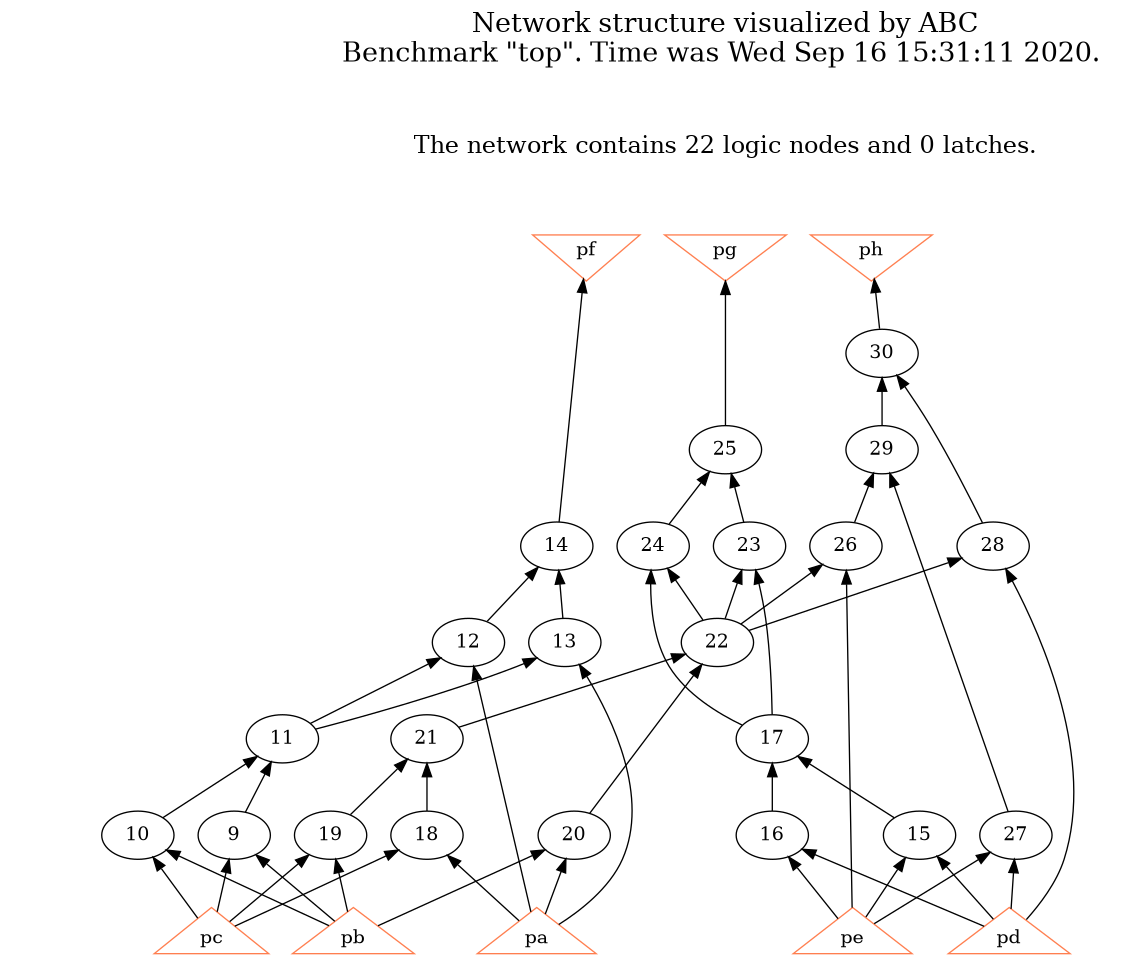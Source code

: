 # Network structure generated by ABC

digraph network {
size = "7.5,10";
center = true;
edge [dir = back];

{
  node [shape = plaintext];
  edge [style = invis];
  LevelTitle1 [label=""];
  LevelTitle2 [label=""];
  Level7 [label = ""];
  Level6 [label = ""];
  Level5 [label = ""];
  Level4 [label = ""];
  Level3 [label = ""];
  Level2 [label = ""];
  Level1 [label = ""];
  Level0 [label = ""];
  LevelTitle1 ->  LevelTitle2 ->  Level7 ->  Level6 ->  Level5 ->  Level4 ->  Level3 ->  Level2 ->  Level1 ->  Level0;
}

{
  rank = same;
  LevelTitle1;
  title1 [shape=plaintext,
          fontsize=20,
          fontname = "Times-Roman",
          label="Network structure visualized by ABC\nBenchmark \"top\". Time was Wed Sep 16 15:31:11 2020. "
         ];
}

{
  rank = same;
  LevelTitle2;
  title2 [shape=plaintext,
          fontsize=18,
          fontname = "Times-Roman",
          label="The network contains 22 logic nodes and 0 latches.\n"
         ];
}

{
  rank = same;
  Level7;
  Node6 [label = "pf", shape = invtriangle, color = coral, fillcolor = coral];
  Node7 [label = "pg", shape = invtriangle, color = coral, fillcolor = coral];
  Node8 [label = "ph", shape = invtriangle, color = coral, fillcolor = coral];
}

{
  rank = same;
  Level6;
  Node30 [label = "30\n", shape = ellipse];
}

{
  rank = same;
  Level5;
  Node25 [label = "25\n", shape = ellipse];
  Node29 [label = "29\n", shape = ellipse];
}

{
  rank = same;
  Level4;
  Node14 [label = "14\n", shape = ellipse];
  Node23 [label = "23\n", shape = ellipse];
  Node24 [label = "24\n", shape = ellipse];
  Node26 [label = "26\n", shape = ellipse];
  Node28 [label = "28\n", shape = ellipse];
}

{
  rank = same;
  Level3;
  Node12 [label = "12\n", shape = ellipse];
  Node13 [label = "13\n", shape = ellipse];
  Node22 [label = "22\n", shape = ellipse];
}

{
  rank = same;
  Level2;
  Node11 [label = "11\n", shape = ellipse];
  Node17 [label = "17\n", shape = ellipse];
  Node21 [label = "21\n", shape = ellipse];
}

{
  rank = same;
  Level1;
  Node9 [label = "9\n", shape = ellipse];
  Node10 [label = "10\n", shape = ellipse];
  Node15 [label = "15\n", shape = ellipse];
  Node16 [label = "16\n", shape = ellipse];
  Node18 [label = "18\n", shape = ellipse];
  Node19 [label = "19\n", shape = ellipse];
  Node20 [label = "20\n", shape = ellipse];
  Node27 [label = "27\n", shape = ellipse];
}

{
  rank = same;
  Level0;
  Node1 [label = "pa", shape = triangle, color = coral, fillcolor = coral];
  Node2 [label = "pb", shape = triangle, color = coral, fillcolor = coral];
  Node3 [label = "pc", shape = triangle, color = coral, fillcolor = coral];
  Node4 [label = "pd", shape = triangle, color = coral, fillcolor = coral];
  Node5 [label = "pe", shape = triangle, color = coral, fillcolor = coral];
}

title1 -> title2 [style = invis];
title2 -> Node6 [style = invis];
title2 -> Node7 [style = invis];
title2 -> Node8 [style = invis];
Node6 -> Node7 [style = invis];
Node7 -> Node8 [style = invis];
Node6 -> Node14 [style = solid];
Node7 -> Node25 [style = solid];
Node8 -> Node30 [style = solid];
Node9 -> Node2 [style = solid];
Node9 -> Node3 [style = solid];
Node10 -> Node2 [style = solid];
Node10 -> Node3 [style = solid];
Node11 -> Node9 [style = solid];
Node11 -> Node10 [style = solid];
Node12 -> Node1 [style = solid];
Node12 -> Node11 [style = solid];
Node13 -> Node1 [style = solid];
Node13 -> Node11 [style = solid];
Node14 -> Node12 [style = solid];
Node14 -> Node13 [style = solid];
Node15 -> Node4 [style = solid];
Node15 -> Node5 [style = solid];
Node16 -> Node4 [style = solid];
Node16 -> Node5 [style = solid];
Node17 -> Node15 [style = solid];
Node17 -> Node16 [style = solid];
Node18 -> Node1 [style = solid];
Node18 -> Node3 [style = solid];
Node19 -> Node2 [style = solid];
Node19 -> Node3 [style = solid];
Node20 -> Node1 [style = solid];
Node20 -> Node2 [style = solid];
Node21 -> Node18 [style = solid];
Node21 -> Node19 [style = solid];
Node22 -> Node20 [style = solid];
Node22 -> Node21 [style = solid];
Node23 -> Node17 [style = solid];
Node23 -> Node22 [style = solid];
Node24 -> Node17 [style = solid];
Node24 -> Node22 [style = solid];
Node25 -> Node23 [style = solid];
Node25 -> Node24 [style = solid];
Node26 -> Node5 [style = solid];
Node26 -> Node22 [style = solid];
Node27 -> Node4 [style = solid];
Node27 -> Node5 [style = solid];
Node28 -> Node4 [style = solid];
Node28 -> Node22 [style = solid];
Node29 -> Node26 [style = solid];
Node29 -> Node27 [style = solid];
Node30 -> Node28 [style = solid];
Node30 -> Node29 [style = solid];
}

